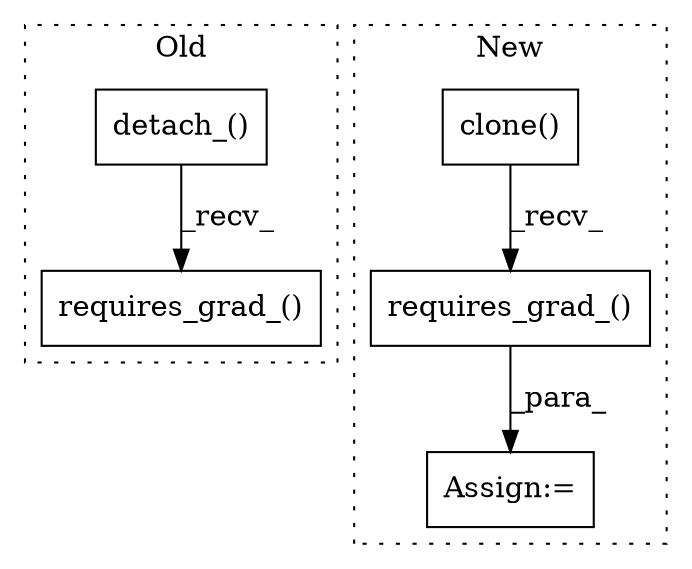 digraph G {
subgraph cluster0 {
1 [label="requires_grad_()" a="75" s="8070" l="28" shape="box"];
4 [label="detach_()" a="75" s="8070" l="11" shape="box"];
label = "Old";
style="dotted";
}
subgraph cluster1 {
2 [label="requires_grad_()" a="75" s="8121" l="31" shape="box"];
3 [label="Assign:=" a="68" s="8118" l="3" shape="box"];
5 [label="clone()" a="75" s="8121" l="14" shape="box"];
label = "New";
style="dotted";
}
2 -> 3 [label="_para_"];
4 -> 1 [label="_recv_"];
5 -> 2 [label="_recv_"];
}